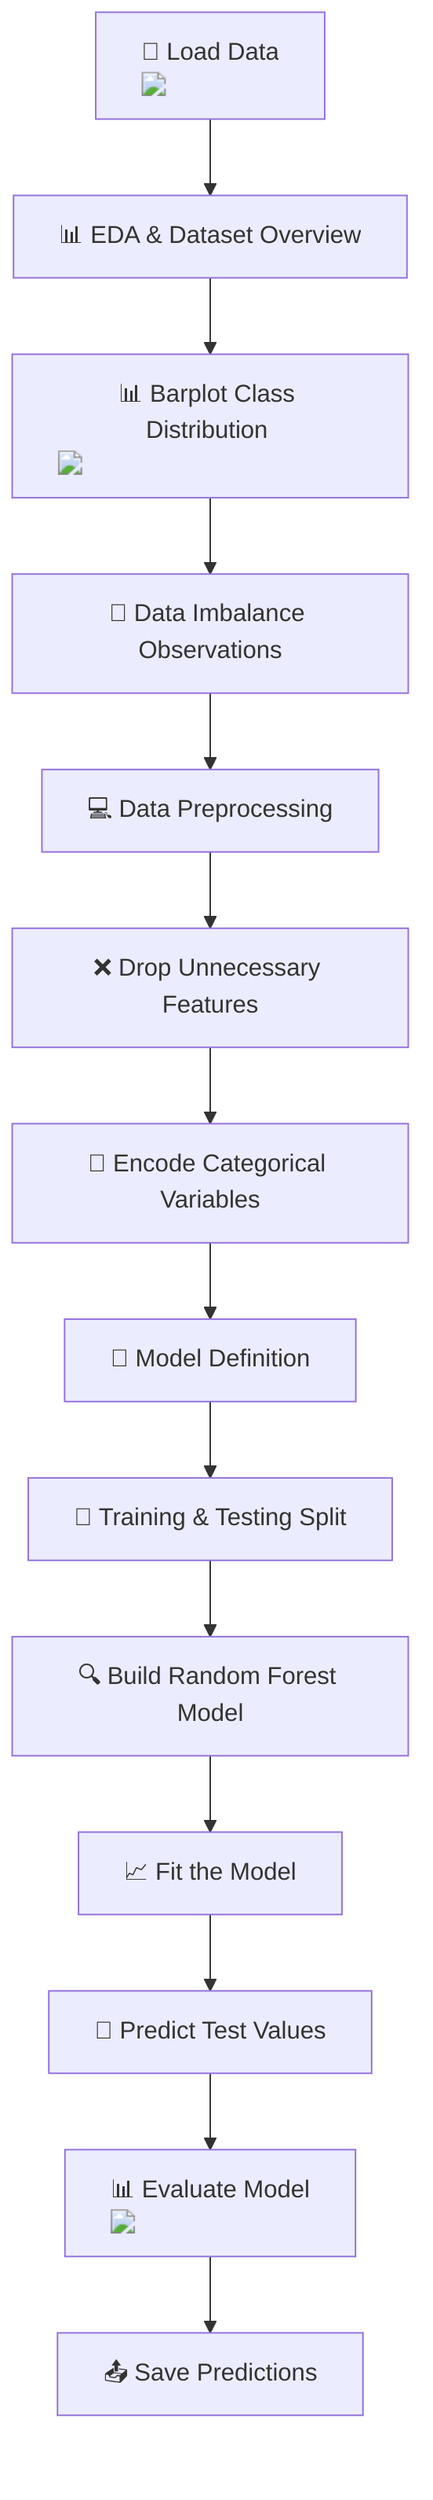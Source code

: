 graph TD;
    A["📂 Load Data <img src='file.svg'/>"] --> B["📊 EDA & Dataset Overview"];
    B --> C["📊 Barplot Class Distribution <img src='barplot_template.svg'/>"];
    C --> D["🚨 Data Imbalance Observations"];
    D --> E["💻 Data Preprocessing"];
    E --> F["❌ Drop Unnecessary Features"];
    F --> G["🔄 Encode Categorical Variables"];
    G --> H["🧪 Model Definition"];
    H --> I["🧪 Training & Testing Split"];
    I --> J["🔍 Build Random Forest Model"];
    J --> K["📈 Fit the Model"];
    K --> L["🔮 Predict Test Values"];
    L --> M["📊 Evaluate Model <img src='barplot_template.svg'/>"];
    M --> N["📤 Save Predictions"];